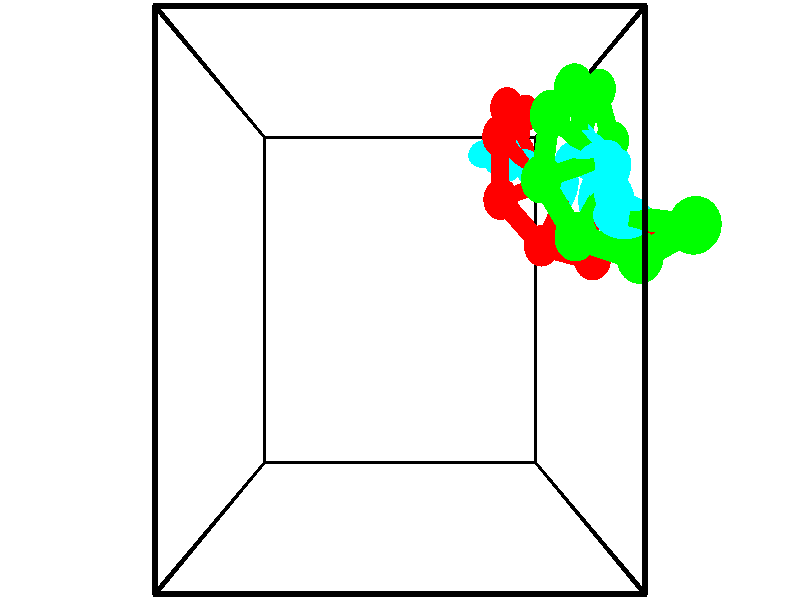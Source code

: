 // switches for output
#declare DRAW_BASES = 1; // possible values are 0, 1; only relevant for DNA ribbons
#declare DRAW_BASES_TYPE = 3; // possible values are 1, 2, 3; only relevant for DNA ribbons
#declare DRAW_FOG = 0; // set to 1 to enable fog

#include "colors.inc"

#include "transforms.inc"
background { rgb <1, 1, 1>}

#default {
   normal{
       ripples 0.25
       frequency 0.20
       turbulence 0.2
       lambda 5
   }
	finish {
		phong 0.1
		phong_size 40.
	}
}

// original window dimensions: 1024x640


// camera settings

camera {
	sky <-0, 1, 0>
	up <-0, 1, 0>
	right 1.6 * <1, 0, 0>
	location <2.5, 2.5, 11.1562>
	look_at <2.5, 2.5, 2.5>
	direction <0, 0, -8.6562>
	angle 67.0682
}


# declare cpy_camera_pos = <2.5, 2.5, 11.1562>;
# if (DRAW_FOG = 1)
fog {
	fog_type 2
	up vnormalize(cpy_camera_pos)
	color rgbt<1,1,1,0.3>
	distance 1e-5
	fog_alt 3e-3
	fog_offset 4
}
# end


// LIGHTS

# declare lum = 6;
global_settings {
	ambient_light rgb lum * <0.05, 0.05, 0.05>
	max_trace_level 15
}# declare cpy_direct_light_amount = 0.25;
light_source
{	1000 * <-1, -1, 1>,
	rgb lum * cpy_direct_light_amount
	parallel
}

light_source
{	1000 * <1, 1, -1>,
	rgb lum * cpy_direct_light_amount
	parallel
}

// strand 0

// nucleotide -1

// particle -1
sphere {
	<4.599774, 4.643403, 0.592727> 0.250000
	pigment { color rgbt <1,0,0,0> }
	no_shadow
}
cylinder {
	<4.223728, 4.608856, 0.724621>,  <3.998101, 4.588129, 0.803757>, 0.100000
	pigment { color rgbt <1,0,0,0> }
	no_shadow
}
cylinder {
	<4.223728, 4.608856, 0.724621>,  <4.599774, 4.643403, 0.592727>, 0.100000
	pigment { color rgbt <1,0,0,0> }
	no_shadow
}

// particle -1
sphere {
	<4.223728, 4.608856, 0.724621> 0.100000
	pigment { color rgbt <1,0,0,0> }
	no_shadow
}
sphere {
	0, 1
	scale<0.080000,0.200000,0.300000>
	matrix <0.335657, -0.402921, 0.851463,
		0.059320, 0.911151, 0.407782,
		-0.940115, -0.086366, 0.329735,
		3.941694, 4.582946, 0.823541>
	pigment { color rgbt <0,1,1,0> }
	no_shadow
}
cylinder {
	<4.560308, 5.073385, 1.162416>,  <4.599774, 4.643403, 0.592727>, 0.130000
	pigment { color rgbt <1,0,0,0> }
	no_shadow
}

// nucleotide -1

// particle -1
sphere {
	<4.560308, 5.073385, 1.162416> 0.250000
	pigment { color rgbt <1,0,0,0> }
	no_shadow
}
cylinder {
	<4.316383, 4.756424, 1.168442>,  <4.170029, 4.566247, 1.172057>, 0.100000
	pigment { color rgbt <1,0,0,0> }
	no_shadow
}
cylinder {
	<4.316383, 4.756424, 1.168442>,  <4.560308, 5.073385, 1.162416>, 0.100000
	pigment { color rgbt <1,0,0,0> }
	no_shadow
}

// particle -1
sphere {
	<4.316383, 4.756424, 1.168442> 0.100000
	pigment { color rgbt <1,0,0,0> }
	no_shadow
}
sphere {
	0, 1
	scale<0.080000,0.200000,0.300000>
	matrix <0.390662, -0.283996, 0.875631,
		-0.689575, 0.539854, 0.482746,
		-0.609811, -0.792404, 0.015064,
		4.133440, 4.518703, 1.172961>
	pigment { color rgbt <0,1,1,0> }
	no_shadow
}
cylinder {
	<4.148589, 4.986022, 1.810516>,  <4.560308, 5.073385, 1.162416>, 0.130000
	pigment { color rgbt <1,0,0,0> }
	no_shadow
}

// nucleotide -1

// particle -1
sphere {
	<4.148589, 4.986022, 1.810516> 0.250000
	pigment { color rgbt <1,0,0,0> }
	no_shadow
}
cylinder {
	<4.222965, 4.638695, 1.626583>,  <4.267591, 4.430298, 1.516223>, 0.100000
	pigment { color rgbt <1,0,0,0> }
	no_shadow
}
cylinder {
	<4.222965, 4.638695, 1.626583>,  <4.148589, 4.986022, 1.810516>, 0.100000
	pigment { color rgbt <1,0,0,0> }
	no_shadow
}

// particle -1
sphere {
	<4.222965, 4.638695, 1.626583> 0.100000
	pigment { color rgbt <1,0,0,0> }
	no_shadow
}
sphere {
	0, 1
	scale<0.080000,0.200000,0.300000>
	matrix <0.368090, -0.372355, 0.851975,
		-0.911008, -0.327677, 0.250384,
		0.185941, -0.868320, -0.459833,
		4.278748, 4.378199, 1.488633>
	pigment { color rgbt <0,1,1,0> }
	no_shadow
}
cylinder {
	<3.968693, 4.522481, 2.234965>,  <4.148589, 4.986022, 1.810516>, 0.130000
	pigment { color rgbt <1,0,0,0> }
	no_shadow
}

// nucleotide -1

// particle -1
sphere {
	<3.968693, 4.522481, 2.234965> 0.250000
	pigment { color rgbt <1,0,0,0> }
	no_shadow
}
cylinder {
	<4.257038, 4.335640, 2.030155>,  <4.430046, 4.223535, 1.907269>, 0.100000
	pigment { color rgbt <1,0,0,0> }
	no_shadow
}
cylinder {
	<4.257038, 4.335640, 2.030155>,  <3.968693, 4.522481, 2.234965>, 0.100000
	pigment { color rgbt <1,0,0,0> }
	no_shadow
}

// particle -1
sphere {
	<4.257038, 4.335640, 2.030155> 0.100000
	pigment { color rgbt <1,0,0,0> }
	no_shadow
}
sphere {
	0, 1
	scale<0.080000,0.200000,0.300000>
	matrix <0.330872, -0.417215, 0.846437,
		-0.608999, -0.779580, -0.146204,
		0.720863, -0.467105, -0.512025,
		4.473297, 4.195509, 1.876548>
	pigment { color rgbt <0,1,1,0> }
	no_shadow
}
cylinder {
	<3.965497, 3.721379, 2.374235>,  <3.968693, 4.522481, 2.234965>, 0.130000
	pigment { color rgbt <1,0,0,0> }
	no_shadow
}

// nucleotide -1

// particle -1
sphere {
	<3.965497, 3.721379, 2.374235> 0.250000
	pigment { color rgbt <1,0,0,0> }
	no_shadow
}
cylinder {
	<4.333961, 3.844032, 2.278370>,  <4.555040, 3.917624, 2.220851>, 0.100000
	pigment { color rgbt <1,0,0,0> }
	no_shadow
}
cylinder {
	<4.333961, 3.844032, 2.278370>,  <3.965497, 3.721379, 2.374235>, 0.100000
	pigment { color rgbt <1,0,0,0> }
	no_shadow
}

// particle -1
sphere {
	<4.333961, 3.844032, 2.278370> 0.100000
	pigment { color rgbt <1,0,0,0> }
	no_shadow
}
sphere {
	0, 1
	scale<0.080000,0.200000,0.300000>
	matrix <0.364511, -0.464010, 0.807358,
		0.136357, -0.831066, -0.539199,
		0.921161, 0.306633, -0.239662,
		4.610310, 3.936022, 2.206471>
	pigment { color rgbt <0,1,1,0> }
	no_shadow
}
cylinder {
	<4.554827, 3.155314, 2.397578>,  <3.965497, 3.721379, 2.374235>, 0.130000
	pigment { color rgbt <1,0,0,0> }
	no_shadow
}

// nucleotide -1

// particle -1
sphere {
	<4.554827, 3.155314, 2.397578> 0.250000
	pigment { color rgbt <1,0,0,0> }
	no_shadow
}
cylinder {
	<4.729866, 3.510185, 2.456123>,  <4.834889, 3.723108, 2.491251>, 0.100000
	pigment { color rgbt <1,0,0,0> }
	no_shadow
}
cylinder {
	<4.729866, 3.510185, 2.456123>,  <4.554827, 3.155314, 2.397578>, 0.100000
	pigment { color rgbt <1,0,0,0> }
	no_shadow
}

// particle -1
sphere {
	<4.729866, 3.510185, 2.456123> 0.100000
	pigment { color rgbt <1,0,0,0> }
	no_shadow
}
sphere {
	0, 1
	scale<0.080000,0.200000,0.300000>
	matrix <0.399229, -0.337554, 0.852451,
		0.805682, -0.314598, -0.501900,
		0.437598, 0.887178, 0.146365,
		4.861145, 3.776339, 2.500033>
	pigment { color rgbt <0,1,1,0> }
	no_shadow
}
cylinder {
	<5.215627, 2.980658, 2.637958>,  <4.554827, 3.155314, 2.397578>, 0.130000
	pigment { color rgbt <1,0,0,0> }
	no_shadow
}

// nucleotide -1

// particle -1
sphere {
	<5.215627, 2.980658, 2.637958> 0.250000
	pigment { color rgbt <1,0,0,0> }
	no_shadow
}
cylinder {
	<5.171848, 3.366554, 2.733704>,  <5.145581, 3.598092, 2.791151>, 0.100000
	pigment { color rgbt <1,0,0,0> }
	no_shadow
}
cylinder {
	<5.171848, 3.366554, 2.733704>,  <5.215627, 2.980658, 2.637958>, 0.100000
	pigment { color rgbt <1,0,0,0> }
	no_shadow
}

// particle -1
sphere {
	<5.171848, 3.366554, 2.733704> 0.100000
	pigment { color rgbt <1,0,0,0> }
	no_shadow
}
sphere {
	0, 1
	scale<0.080000,0.200000,0.300000>
	matrix <0.373576, -0.183232, 0.909322,
		0.921120, 0.188943, -0.340351,
		-0.109447, 0.964742, 0.239363,
		5.139014, 3.655977, 2.805512>
	pigment { color rgbt <0,1,1,0> }
	no_shadow
}
cylinder {
	<5.867735, 3.274485, 2.835554>,  <5.215627, 2.980658, 2.637958>, 0.130000
	pigment { color rgbt <1,0,0,0> }
	no_shadow
}

// nucleotide -1

// particle -1
sphere {
	<5.867735, 3.274485, 2.835554> 0.250000
	pigment { color rgbt <1,0,0,0> }
	no_shadow
}
cylinder {
	<5.585045, 3.492477, 3.016014>,  <5.415431, 3.623273, 3.124290>, 0.100000
	pigment { color rgbt <1,0,0,0> }
	no_shadow
}
cylinder {
	<5.585045, 3.492477, 3.016014>,  <5.867735, 3.274485, 2.835554>, 0.100000
	pigment { color rgbt <1,0,0,0> }
	no_shadow
}

// particle -1
sphere {
	<5.585045, 3.492477, 3.016014> 0.100000
	pigment { color rgbt <1,0,0,0> }
	no_shadow
}
sphere {
	0, 1
	scale<0.080000,0.200000,0.300000>
	matrix <0.488903, -0.084728, 0.868214,
		0.511384, 0.834157, -0.206563,
		-0.706725, 0.544980, 0.451151,
		5.373027, 3.655972, 3.151359>
	pigment { color rgbt <0,1,1,0> }
	no_shadow
}
// strand 1

// nucleotide -1

// particle -1
sphere {
	<5.525504, 3.139120, 4.948095> 0.250000
	pigment { color rgbt <0,1,0,0> }
	no_shadow
}
cylinder {
	<5.143437, 3.194458, 4.843391>,  <4.914197, 3.227661, 4.780570>, 0.100000
	pigment { color rgbt <0,1,0,0> }
	no_shadow
}
cylinder {
	<5.143437, 3.194458, 4.843391>,  <5.525504, 3.139120, 4.948095>, 0.100000
	pigment { color rgbt <0,1,0,0> }
	no_shadow
}

// particle -1
sphere {
	<5.143437, 3.194458, 4.843391> 0.100000
	pigment { color rgbt <0,1,0,0> }
	no_shadow
}
sphere {
	0, 1
	scale<0.080000,0.200000,0.300000>
	matrix <0.289924, 0.257869, -0.921655,
		-0.060008, -0.956224, -0.286418,
		-0.955167, 0.138346, -0.261758,
		4.856887, 3.235961, 4.764864>
	pigment { color rgbt <0,1,1,0> }
	no_shadow
}
cylinder {
	<5.256594, 2.905274, 4.217973>,  <5.525504, 3.139120, 4.948095>, 0.130000
	pigment { color rgbt <0,1,0,0> }
	no_shadow
}

// nucleotide -1

// particle -1
sphere {
	<5.256594, 2.905274, 4.217973> 0.250000
	pigment { color rgbt <0,1,0,0> }
	no_shadow
}
cylinder {
	<5.045102, 3.222427, 4.339153>,  <4.918207, 3.412719, 4.411861>, 0.100000
	pigment { color rgbt <0,1,0,0> }
	no_shadow
}
cylinder {
	<5.045102, 3.222427, 4.339153>,  <5.256594, 2.905274, 4.217973>, 0.100000
	pigment { color rgbt <0,1,0,0> }
	no_shadow
}

// particle -1
sphere {
	<5.045102, 3.222427, 4.339153> 0.100000
	pigment { color rgbt <0,1,0,0> }
	no_shadow
}
sphere {
	0, 1
	scale<0.080000,0.200000,0.300000>
	matrix <0.285373, 0.502201, -0.816307,
		-0.799379, -0.345152, -0.491797,
		-0.528731, 0.792884, 0.302951,
		4.886483, 3.460293, 4.430038>
	pigment { color rgbt <0,1,1,0> }
	no_shadow
}
cylinder {
	<4.638940, 3.141875, 3.808992>,  <5.256594, 2.905274, 4.217973>, 0.130000
	pigment { color rgbt <0,1,0,0> }
	no_shadow
}

// nucleotide -1

// particle -1
sphere {
	<4.638940, 3.141875, 3.808992> 0.250000
	pigment { color rgbt <0,1,0,0> }
	no_shadow
}
cylinder {
	<4.816663, 3.455841, 3.981735>,  <4.923296, 3.644221, 4.085381>, 0.100000
	pigment { color rgbt <0,1,0,0> }
	no_shadow
}
cylinder {
	<4.816663, 3.455841, 3.981735>,  <4.638940, 3.141875, 3.808992>, 0.100000
	pigment { color rgbt <0,1,0,0> }
	no_shadow
}

// particle -1
sphere {
	<4.816663, 3.455841, 3.981735> 0.100000
	pigment { color rgbt <0,1,0,0> }
	no_shadow
}
sphere {
	0, 1
	scale<0.080000,0.200000,0.300000>
	matrix <0.063513, 0.453241, -0.889122,
		-0.893620, 0.422472, 0.151526,
		0.444307, 0.784914, 0.431858,
		4.949955, 3.691315, 4.111292>
	pigment { color rgbt <0,1,1,0> }
	no_shadow
}
cylinder {
	<4.262704, 3.758222, 3.623414>,  <4.638940, 3.141875, 3.808992>, 0.130000
	pigment { color rgbt <0,1,0,0> }
	no_shadow
}

// nucleotide -1

// particle -1
sphere {
	<4.262704, 3.758222, 3.623414> 0.250000
	pigment { color rgbt <0,1,0,0> }
	no_shadow
}
cylinder {
	<4.644477, 3.858887, 3.687572>,  <4.873540, 3.919286, 3.726067>, 0.100000
	pigment { color rgbt <0,1,0,0> }
	no_shadow
}
cylinder {
	<4.644477, 3.858887, 3.687572>,  <4.262704, 3.758222, 3.623414>, 0.100000
	pigment { color rgbt <0,1,0,0> }
	no_shadow
}

// particle -1
sphere {
	<4.644477, 3.858887, 3.687572> 0.100000
	pigment { color rgbt <0,1,0,0> }
	no_shadow
}
sphere {
	0, 1
	scale<0.080000,0.200000,0.300000>
	matrix <0.017275, 0.489971, -0.871567,
		-0.297930, 0.834622, 0.463297,
		0.954431, 0.251663, 0.160396,
		4.930806, 3.934386, 3.735691>
	pigment { color rgbt <0,1,1,0> }
	no_shadow
}
cylinder {
	<4.400887, 4.461735, 3.505857>,  <4.262704, 3.758222, 3.623414>, 0.130000
	pigment { color rgbt <0,1,0,0> }
	no_shadow
}

// nucleotide -1

// particle -1
sphere {
	<4.400887, 4.461735, 3.505857> 0.250000
	pigment { color rgbt <0,1,0,0> }
	no_shadow
}
cylinder {
	<4.728162, 4.247063, 3.423351>,  <4.924526, 4.118259, 3.373848>, 0.100000
	pigment { color rgbt <0,1,0,0> }
	no_shadow
}
cylinder {
	<4.728162, 4.247063, 3.423351>,  <4.400887, 4.461735, 3.505857>, 0.100000
	pigment { color rgbt <0,1,0,0> }
	no_shadow
}

// particle -1
sphere {
	<4.728162, 4.247063, 3.423351> 0.100000
	pigment { color rgbt <0,1,0,0> }
	no_shadow
}
sphere {
	0, 1
	scale<0.080000,0.200000,0.300000>
	matrix <-0.068792, 0.264794, -0.961848,
		0.570823, 0.801160, 0.179731,
		0.818186, -0.536681, -0.206264,
		4.973618, 4.086058, 3.361472>
	pigment { color rgbt <0,1,1,0> }
	no_shadow
}
cylinder {
	<4.807199, 4.865413, 3.113715>,  <4.400887, 4.461735, 3.505857>, 0.130000
	pigment { color rgbt <0,1,0,0> }
	no_shadow
}

// nucleotide -1

// particle -1
sphere {
	<4.807199, 4.865413, 3.113715> 0.250000
	pigment { color rgbt <0,1,0,0> }
	no_shadow
}
cylinder {
	<4.919330, 4.492699, 3.021461>,  <4.986608, 4.269070, 2.966110>, 0.100000
	pigment { color rgbt <0,1,0,0> }
	no_shadow
}
cylinder {
	<4.919330, 4.492699, 3.021461>,  <4.807199, 4.865413, 3.113715>, 0.100000
	pigment { color rgbt <0,1,0,0> }
	no_shadow
}

// particle -1
sphere {
	<4.919330, 4.492699, 3.021461> 0.100000
	pigment { color rgbt <0,1,0,0> }
	no_shadow
}
sphere {
	0, 1
	scale<0.080000,0.200000,0.300000>
	matrix <-0.013758, 0.236342, -0.971573,
		0.959806, 0.275530, 0.053433,
		0.280326, -0.931786, -0.230633,
		5.003428, 4.213163, 2.952271>
	pigment { color rgbt <0,1,1,0> }
	no_shadow
}
cylinder {
	<5.321790, 4.993707, 2.524176>,  <4.807199, 4.865413, 3.113715>, 0.130000
	pigment { color rgbt <0,1,0,0> }
	no_shadow
}

// nucleotide -1

// particle -1
sphere {
	<5.321790, 4.993707, 2.524176> 0.250000
	pigment { color rgbt <0,1,0,0> }
	no_shadow
}
cylinder {
	<5.186728, 4.617264, 2.531189>,  <5.105691, 4.391398, 2.535397>, 0.100000
	pigment { color rgbt <0,1,0,0> }
	no_shadow
}
cylinder {
	<5.186728, 4.617264, 2.531189>,  <5.321790, 4.993707, 2.524176>, 0.100000
	pigment { color rgbt <0,1,0,0> }
	no_shadow
}

// particle -1
sphere {
	<5.186728, 4.617264, 2.531189> 0.100000
	pigment { color rgbt <0,1,0,0> }
	no_shadow
}
sphere {
	0, 1
	scale<0.080000,0.200000,0.300000>
	matrix <-0.234886, 0.066208, -0.969765,
		0.911492, -0.331564, -0.243408,
		-0.337655, -0.941107, 0.017531,
		5.085432, 4.334932, 2.536448>
	pigment { color rgbt <0,1,1,0> }
	no_shadow
}
cylinder {
	<5.717383, 4.507402, 1.977519>,  <5.321790, 4.993707, 2.524176>, 0.130000
	pigment { color rgbt <0,1,0,0> }
	no_shadow
}

// nucleotide -1

// particle -1
sphere {
	<5.717383, 4.507402, 1.977519> 0.250000
	pigment { color rgbt <0,1,0,0> }
	no_shadow
}
cylinder {
	<5.350341, 4.378304, 2.070328>,  <5.130116, 4.300844, 2.126013>, 0.100000
	pigment { color rgbt <0,1,0,0> }
	no_shadow
}
cylinder {
	<5.350341, 4.378304, 2.070328>,  <5.717383, 4.507402, 1.977519>, 0.100000
	pigment { color rgbt <0,1,0,0> }
	no_shadow
}

// particle -1
sphere {
	<5.350341, 4.378304, 2.070328> 0.100000
	pigment { color rgbt <0,1,0,0> }
	no_shadow
}
sphere {
	0, 1
	scale<0.080000,0.200000,0.300000>
	matrix <-0.297013, 0.168793, -0.939836,
		0.264165, -0.931313, -0.250745,
		-0.917606, -0.322747, 0.232023,
		5.075059, 4.281479, 2.139935>
	pigment { color rgbt <0,1,1,0> }
	no_shadow
}
// box output
cylinder {
	<0.000000, 0.000000, 0.000000>,  <5.000000, 0.000000, 0.000000>, 0.025000
	pigment { color rgbt <0,0,0,0> }
	no_shadow
}
cylinder {
	<0.000000, 0.000000, 0.000000>,  <0.000000, 5.000000, 0.000000>, 0.025000
	pigment { color rgbt <0,0,0,0> }
	no_shadow
}
cylinder {
	<0.000000, 0.000000, 0.000000>,  <0.000000, 0.000000, 5.000000>, 0.025000
	pigment { color rgbt <0,0,0,0> }
	no_shadow
}
cylinder {
	<5.000000, 5.000000, 5.000000>,  <0.000000, 5.000000, 5.000000>, 0.025000
	pigment { color rgbt <0,0,0,0> }
	no_shadow
}
cylinder {
	<5.000000, 5.000000, 5.000000>,  <5.000000, 0.000000, 5.000000>, 0.025000
	pigment { color rgbt <0,0,0,0> }
	no_shadow
}
cylinder {
	<5.000000, 5.000000, 5.000000>,  <5.000000, 5.000000, 0.000000>, 0.025000
	pigment { color rgbt <0,0,0,0> }
	no_shadow
}
cylinder {
	<0.000000, 0.000000, 5.000000>,  <0.000000, 5.000000, 5.000000>, 0.025000
	pigment { color rgbt <0,0,0,0> }
	no_shadow
}
cylinder {
	<0.000000, 0.000000, 5.000000>,  <5.000000, 0.000000, 5.000000>, 0.025000
	pigment { color rgbt <0,0,0,0> }
	no_shadow
}
cylinder {
	<5.000000, 5.000000, 0.000000>,  <0.000000, 5.000000, 0.000000>, 0.025000
	pigment { color rgbt <0,0,0,0> }
	no_shadow
}
cylinder {
	<5.000000, 5.000000, 0.000000>,  <5.000000, 0.000000, 0.000000>, 0.025000
	pigment { color rgbt <0,0,0,0> }
	no_shadow
}
cylinder {
	<5.000000, 0.000000, 5.000000>,  <5.000000, 0.000000, 0.000000>, 0.025000
	pigment { color rgbt <0,0,0,0> }
	no_shadow
}
cylinder {
	<0.000000, 5.000000, 0.000000>,  <0.000000, 5.000000, 5.000000>, 0.025000
	pigment { color rgbt <0,0,0,0> }
	no_shadow
}
// end of box output
